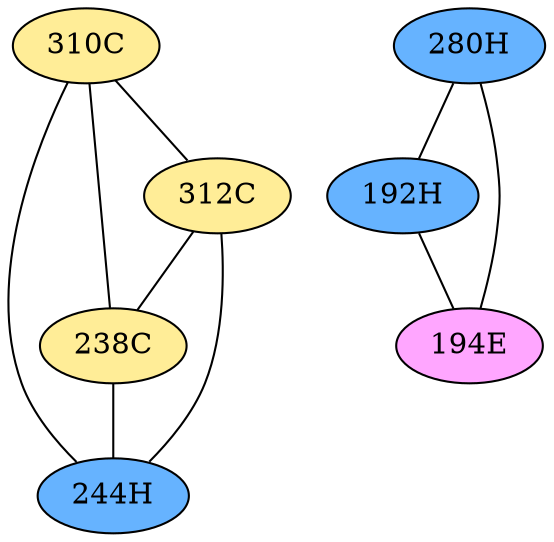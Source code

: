 // The Round Table
graph {
	"310C" [fillcolor="#FFED97" style=radial]
	"238C" [fillcolor="#FFED97" style=radial]
	"310C" -- "238C" [penwidth=1]
	"310C" [fillcolor="#FFED97" style=radial]
	"244H" [fillcolor="#66B3FF" style=radial]
	"310C" -- "244H" [penwidth=1]
	"310C" [fillcolor="#FFED97" style=radial]
	"312C" [fillcolor="#FFED97" style=radial]
	"310C" -- "312C" [penwidth=1]
	"312C" [fillcolor="#FFED97" style=radial]
	"238C" [fillcolor="#FFED97" style=radial]
	"312C" -- "238C" [penwidth=1]
	"312C" [fillcolor="#FFED97" style=radial]
	"244H" [fillcolor="#66B3FF" style=radial]
	"312C" -- "244H" [penwidth=1]
	"238C" [fillcolor="#FFED97" style=radial]
	"244H" [fillcolor="#66B3FF" style=radial]
	"238C" -- "244H" [penwidth=1]
	"280H" [fillcolor="#66B3FF" style=radial]
	"192H" [fillcolor="#66B3FF" style=radial]
	"280H" -- "192H" [penwidth=1]
	"280H" [fillcolor="#66B3FF" style=radial]
	"194E" [fillcolor="#FFA6FF" style=radial]
	"280H" -- "194E" [penwidth=1]
	"192H" [fillcolor="#66B3FF" style=radial]
	"194E" [fillcolor="#FFA6FF" style=radial]
	"192H" -- "194E" [penwidth=1]
}
